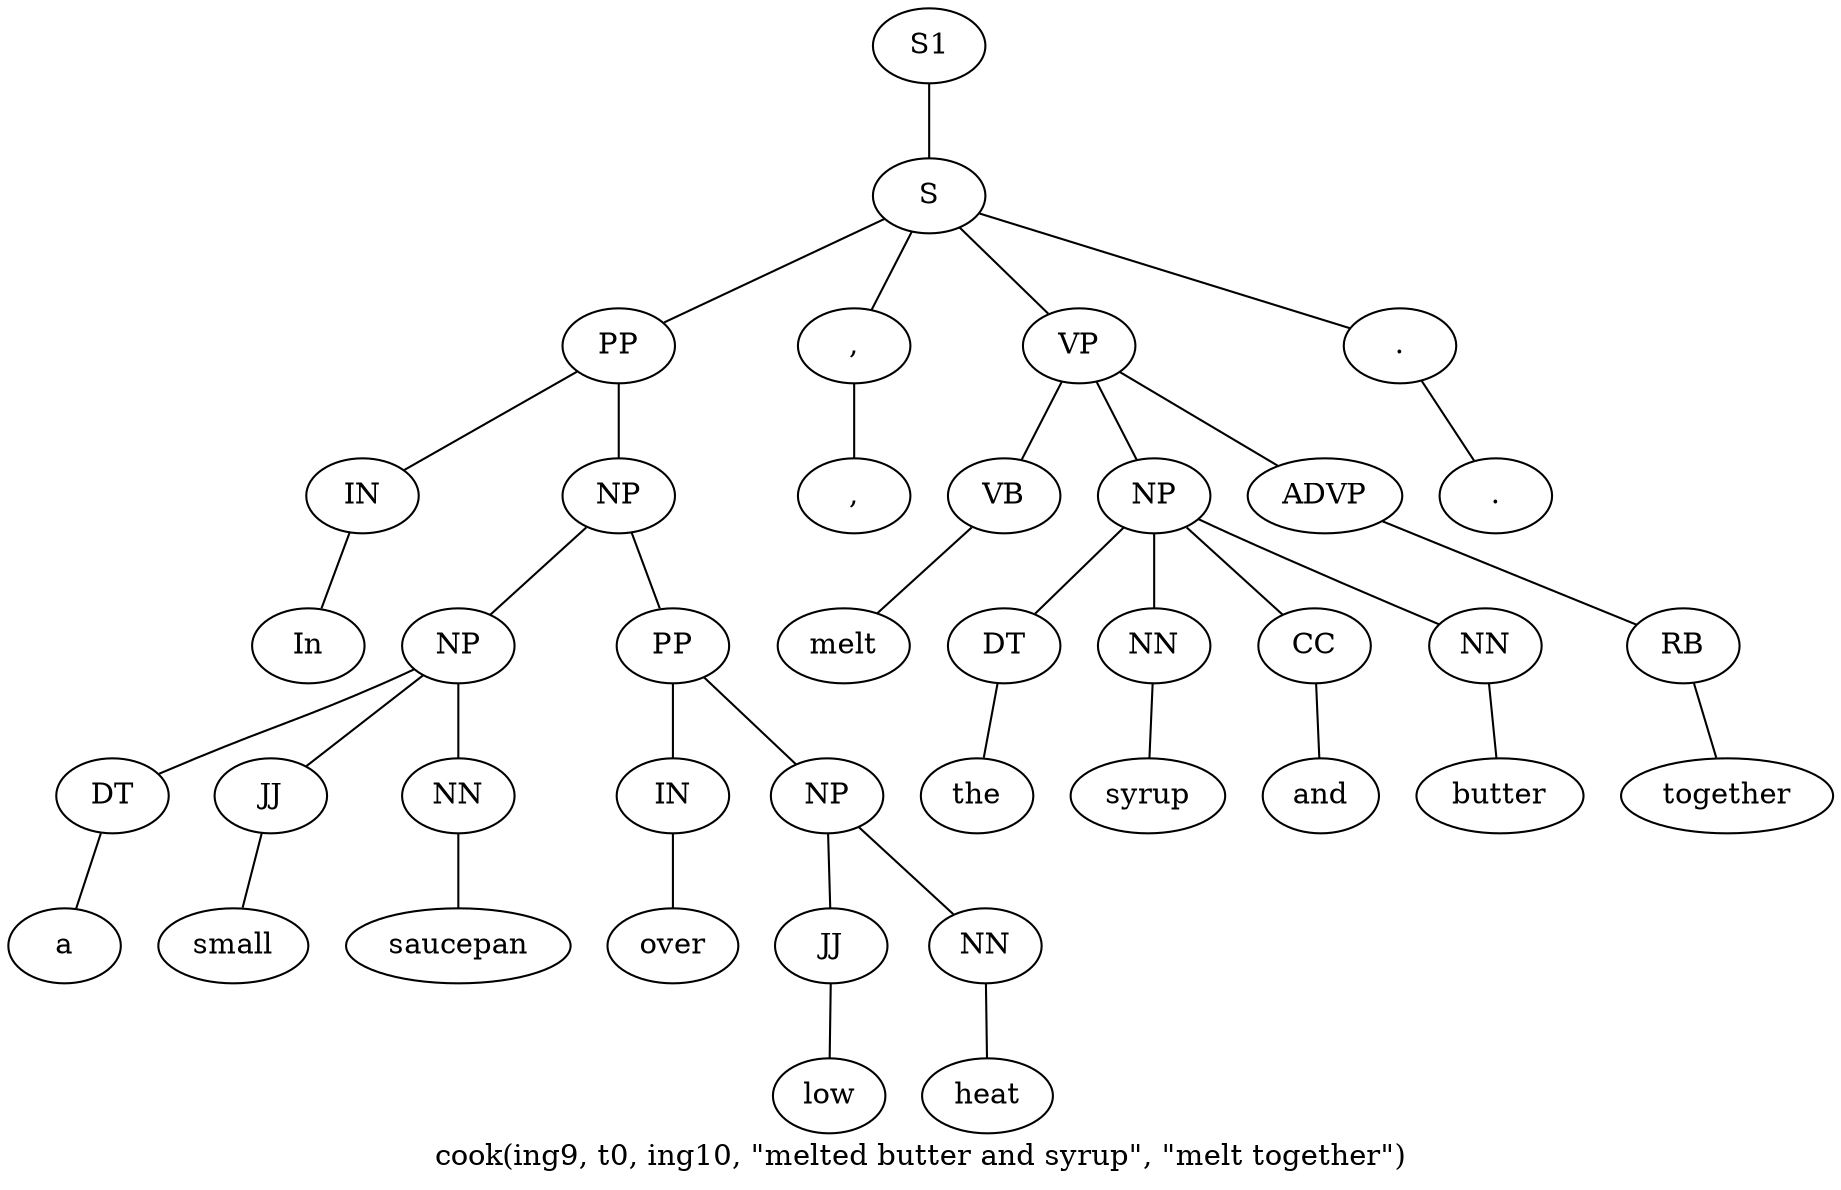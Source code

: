 graph SyntaxGraph {
	label = "cook(ing9, t0, ing10, \"melted butter and syrup\", \"melt together\")";
	Node0 [label="S1"];
	Node1 [label="S"];
	Node2 [label="PP"];
	Node3 [label="IN"];
	Node4 [label="In"];
	Node5 [label="NP"];
	Node6 [label="NP"];
	Node7 [label="DT"];
	Node8 [label="a"];
	Node9 [label="JJ"];
	Node10 [label="small"];
	Node11 [label="NN"];
	Node12 [label="saucepan"];
	Node13 [label="PP"];
	Node14 [label="IN"];
	Node15 [label="over"];
	Node16 [label="NP"];
	Node17 [label="JJ"];
	Node18 [label="low"];
	Node19 [label="NN"];
	Node20 [label="heat"];
	Node21 [label=","];
	Node22 [label=","];
	Node23 [label="VP"];
	Node24 [label="VB"];
	Node25 [label="melt"];
	Node26 [label="NP"];
	Node27 [label="DT"];
	Node28 [label="the"];
	Node29 [label="NN"];
	Node30 [label="syrup"];
	Node31 [label="CC"];
	Node32 [label="and"];
	Node33 [label="NN"];
	Node34 [label="butter"];
	Node35 [label="ADVP"];
	Node36 [label="RB"];
	Node37 [label="together"];
	Node38 [label="."];
	Node39 [label="."];

	Node0 -- Node1;
	Node1 -- Node2;
	Node1 -- Node21;
	Node1 -- Node23;
	Node1 -- Node38;
	Node2 -- Node3;
	Node2 -- Node5;
	Node3 -- Node4;
	Node5 -- Node6;
	Node5 -- Node13;
	Node6 -- Node7;
	Node6 -- Node9;
	Node6 -- Node11;
	Node7 -- Node8;
	Node9 -- Node10;
	Node11 -- Node12;
	Node13 -- Node14;
	Node13 -- Node16;
	Node14 -- Node15;
	Node16 -- Node17;
	Node16 -- Node19;
	Node17 -- Node18;
	Node19 -- Node20;
	Node21 -- Node22;
	Node23 -- Node24;
	Node23 -- Node26;
	Node23 -- Node35;
	Node24 -- Node25;
	Node26 -- Node27;
	Node26 -- Node29;
	Node26 -- Node31;
	Node26 -- Node33;
	Node27 -- Node28;
	Node29 -- Node30;
	Node31 -- Node32;
	Node33 -- Node34;
	Node35 -- Node36;
	Node36 -- Node37;
	Node38 -- Node39;
}